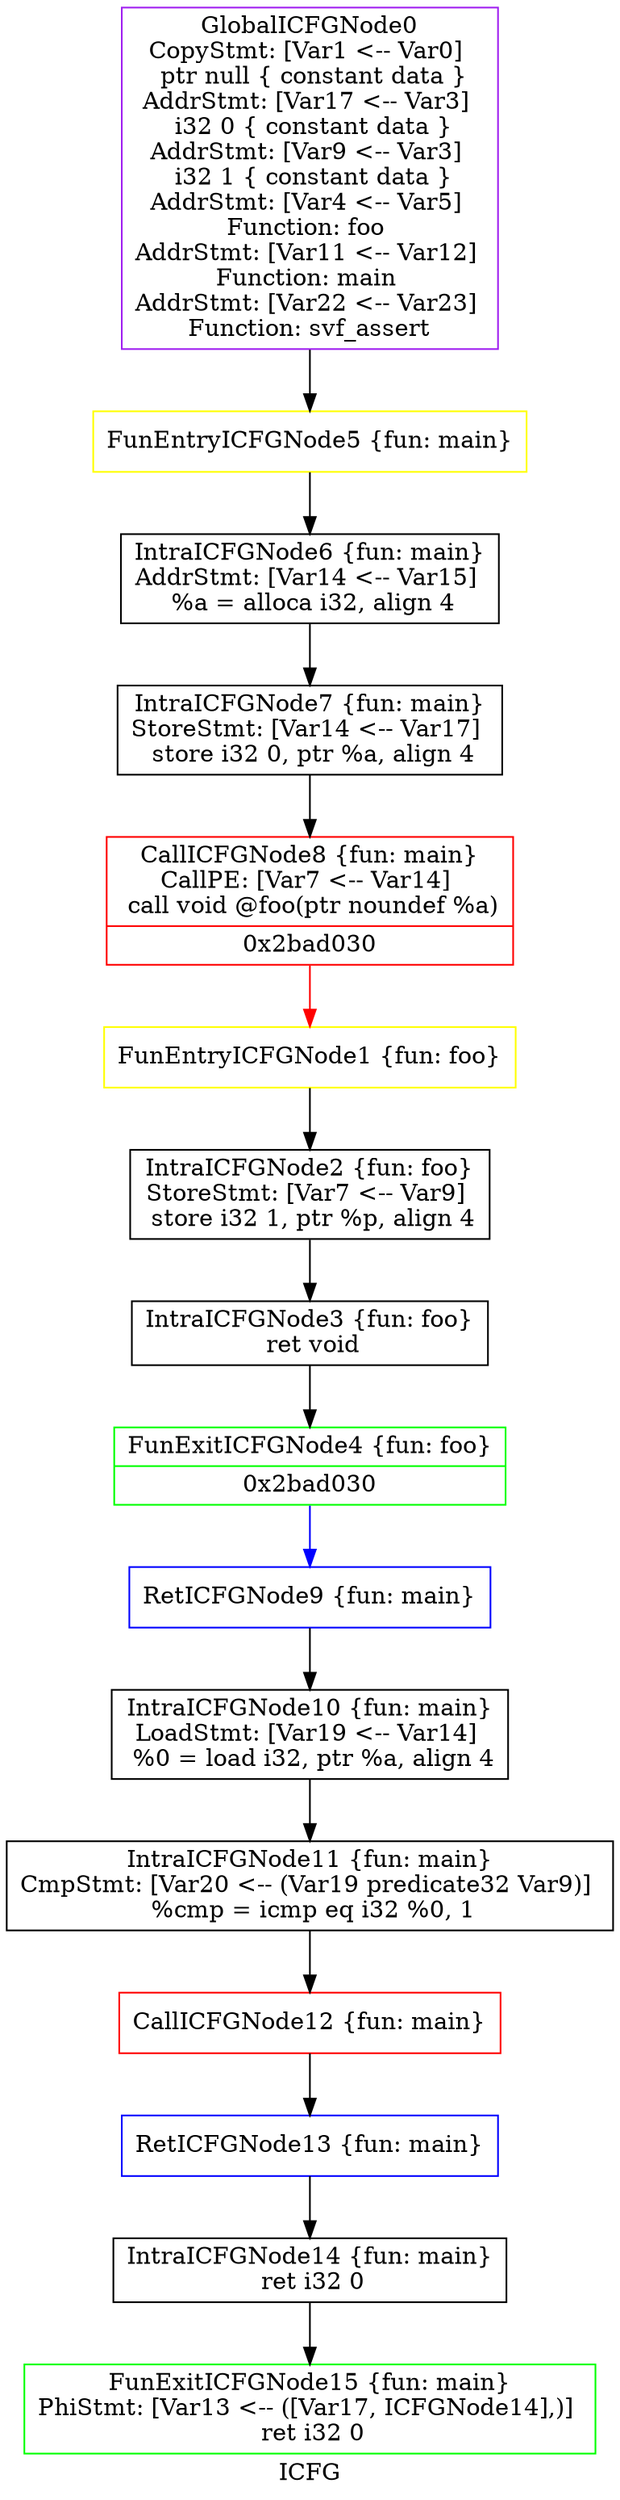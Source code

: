 digraph "ICFG" {
	label="ICFG";

	Node0x2bdb7f0 [shape=record,color=purple,label="{GlobalICFGNode0\nCopyStmt: [Var1 \<-- Var0]  \n ptr null \{ constant data \}\nAddrStmt: [Var17 \<-- Var3]  \n i32 0 \{ constant data \}\nAddrStmt: [Var9 \<-- Var3]  \n i32 1 \{ constant data \}\nAddrStmt: [Var4 \<-- Var5]  \nFunction: foo \nAddrStmt: [Var11 \<-- Var12]  \nFunction: main \nAddrStmt: [Var22 \<-- Var23]  \nFunction: svf_assert }"];
	Node0x2bdb7f0 -> Node0x2b82780[style=solid];
	Node0x2be6e00 [shape=record,color=yellow,label="{FunEntryICFGNode1 \{fun: foo\}}"];
	Node0x2be6e00 -> Node0x2b91cd0[style=solid];
	Node0x2b91cd0 [shape=record,color=black,label="{IntraICFGNode2 \{fun: foo\}\nStoreStmt: [Var7 \<-- Var9]  \n   store i32 1, ptr %p, align 4 }"];
	Node0x2b91cd0 -> Node0x2bcbeb0[style=solid];
	Node0x2bcbeb0 [shape=record,color=black,label="{IntraICFGNode3 \{fun: foo\}\n   ret void }"];
	Node0x2bcbeb0 -> Node0x2b866b0[style=solid];
	Node0x2b866b0 [shape=record,color=green,label="{FunExitICFGNode4 \{fun: foo\}|{<s0>0x2bad030}}"];
	Node0x2b866b0:s0 -> Node0x2b7af30[style=solid,color=blue];
	Node0x2b82780 [shape=record,color=yellow,label="{FunEntryICFGNode5 \{fun: main\}}"];
	Node0x2b82780 -> Node0x2b871c0[style=solid];
	Node0x2b871c0 [shape=record,color=black,label="{IntraICFGNode6 \{fun: main\}\nAddrStmt: [Var14 \<-- Var15]  \n   %a = alloca i32, align 4 }"];
	Node0x2b871c0 -> Node0x2bc3680[style=solid];
	Node0x2bc3680 [shape=record,color=black,label="{IntraICFGNode7 \{fun: main\}\nStoreStmt: [Var14 \<-- Var17]  \n   store i32 0, ptr %a, align 4 }"];
	Node0x2bc3680 -> Node0x2bfedc0[style=solid];
	Node0x2bfedc0 [shape=record,color=red,label="{CallICFGNode8 \{fun: main\}\nCallPE: [Var7 \<-- Var14]  \n   call void @foo(ptr noundef %a) |{<s0>0x2bad030}}"];
	Node0x2bfedc0:s0 -> Node0x2be6e00[style=solid,color=red];
	Node0x2b7af30 [shape=record,color=blue,label="{RetICFGNode9 \{fun: main\}}"];
	Node0x2b7af30 -> Node0x2bfb6a0[style=solid];
	Node0x2bfb6a0 [shape=record,color=black,label="{IntraICFGNode10 \{fun: main\}\nLoadStmt: [Var19 \<-- Var14]  \n   %0 = load i32, ptr %a, align 4 }"];
	Node0x2bfb6a0 -> Node0x2c094b0[style=solid];
	Node0x2c094b0 [shape=record,color=black,label="{IntraICFGNode11 \{fun: main\}\nCmpStmt: [Var20 \<-- (Var19 predicate32 Var9)]  \n   %cmp = icmp eq i32 %0, 1 }"];
	Node0x2c094b0 -> Node0x2b86d80[style=solid];
	Node0x2b86d80 [shape=record,color=red,label="{CallICFGNode12 \{fun: main\}}"];
	Node0x2b86d80 -> Node0x2b75380[style=solid];
	Node0x2b75380 [shape=record,color=blue,label="{RetICFGNode13 \{fun: main\}}"];
	Node0x2b75380 -> Node0x2bf6330[style=solid];
	Node0x2bf6330 [shape=record,color=black,label="{IntraICFGNode14 \{fun: main\}\n   ret i32 0 }"];
	Node0x2bf6330 -> Node0x2bdbb70[style=solid];
	Node0x2bdbb70 [shape=record,color=green,label="{FunExitICFGNode15 \{fun: main\}\nPhiStmt: [Var13 \<-- ([Var17, ICFGNode14],)]  \n   ret i32 0 }"];
}
